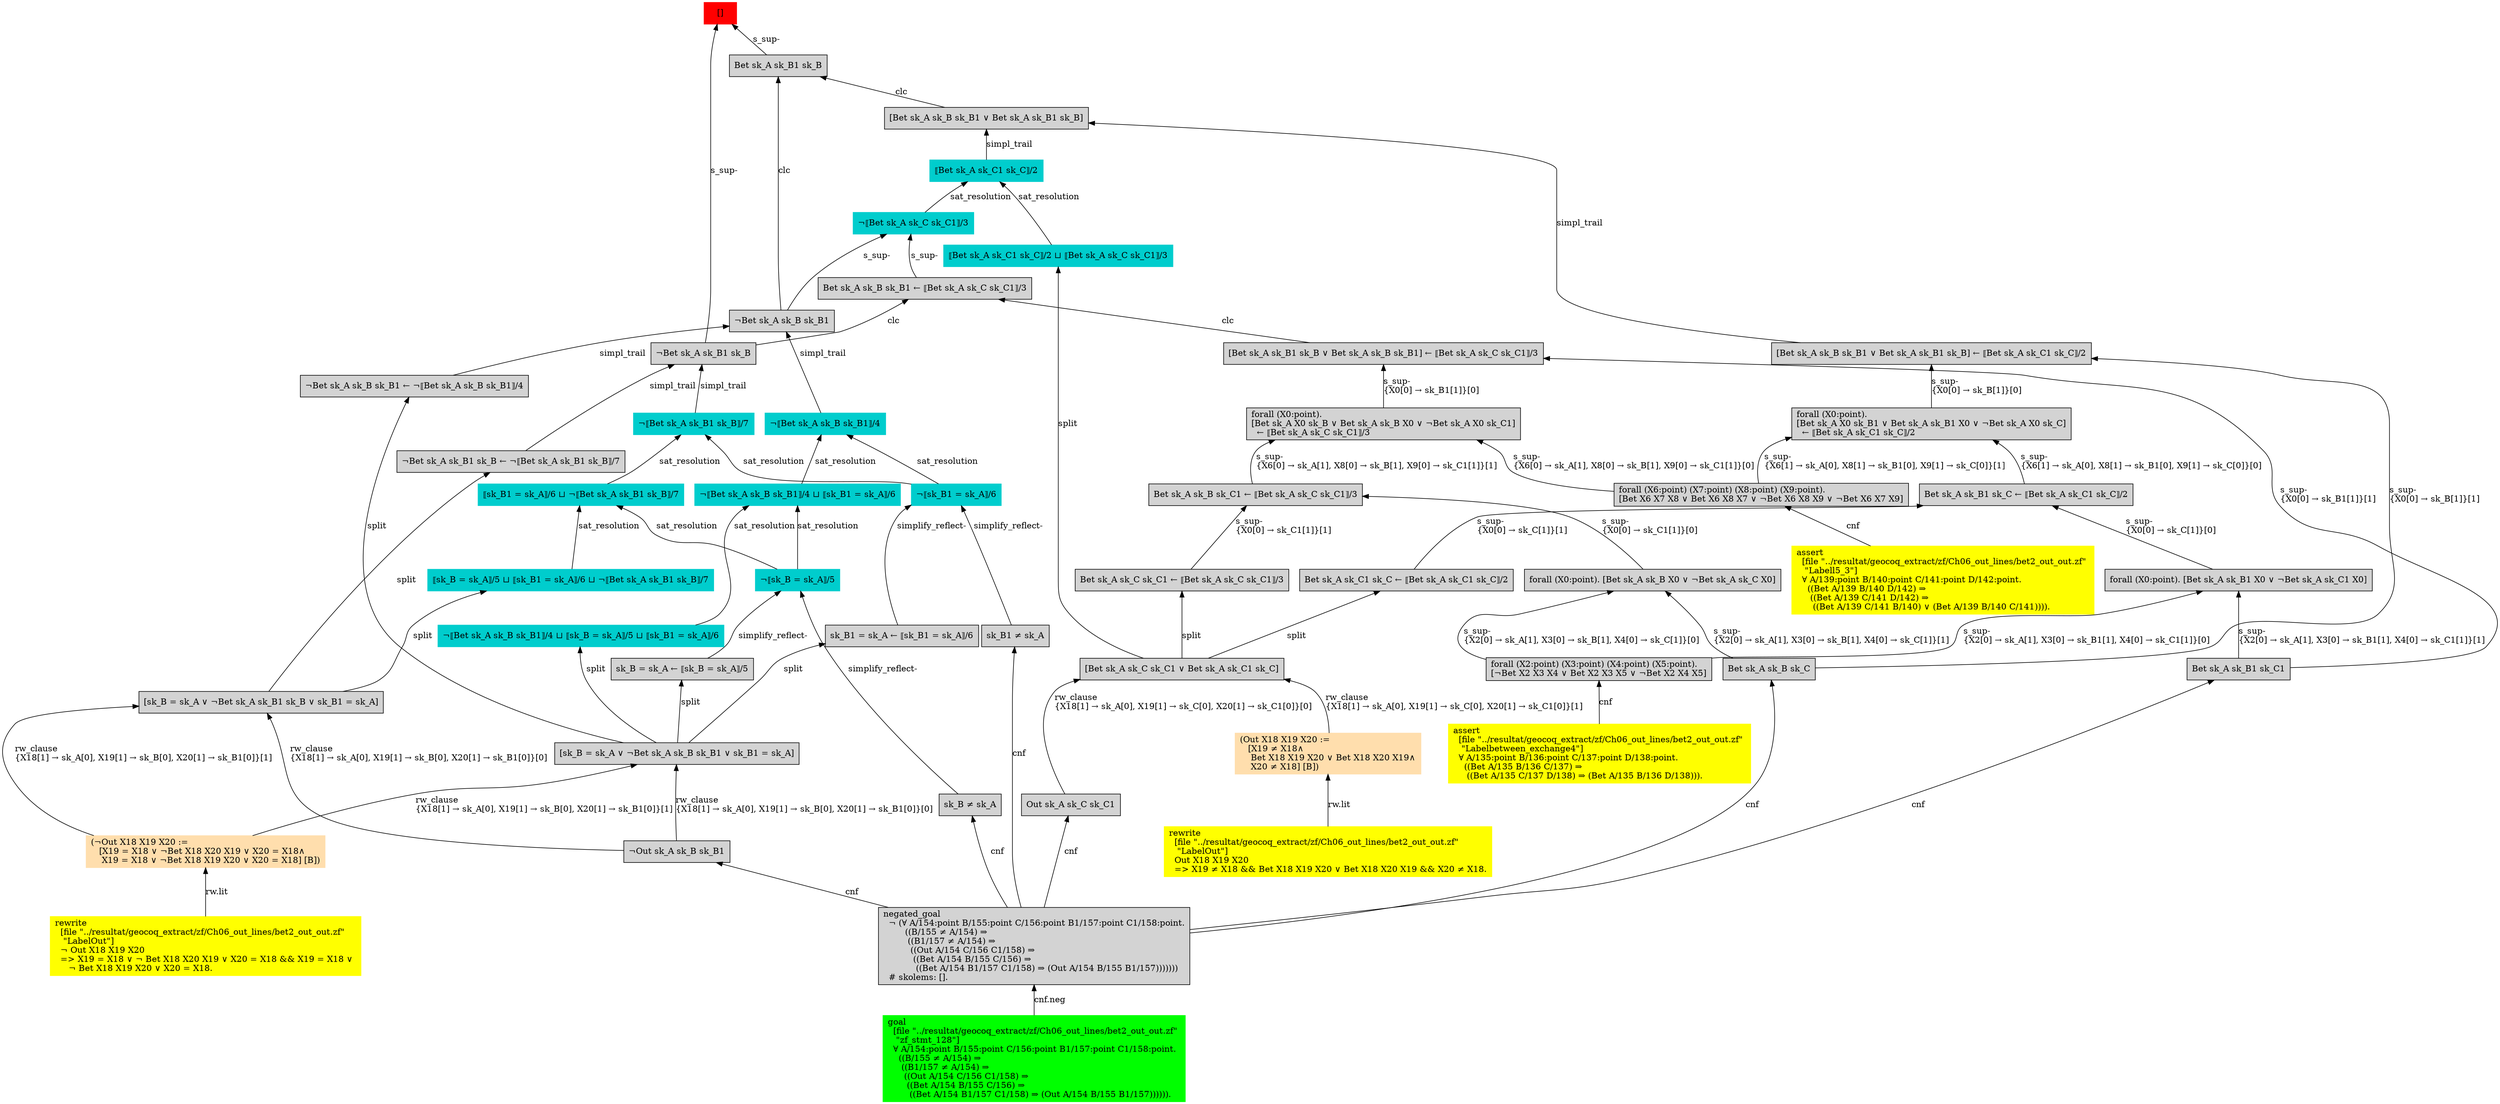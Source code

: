 digraph "unsat_graph" {
  vertex_0 [color=red, label="[]", shape=box, style=filled];
  vertex_0 -> vertex_1 [label="s_sup-\l", dir="back"];
  vertex_1 [shape=box, label="¬Bet sk_A sk_B1 sk_B\l", style=filled];
  vertex_1 -> vertex_2 [label="simpl_trail", dir="back"];
  vertex_2 [color=cyan3, shape=box, label="¬⟦Bet sk_A sk_B1 sk_B⟧/7\l", style=filled];
  vertex_2 -> vertex_3 [label="sat_resolution", dir="back"];
  vertex_3 [color=cyan3, shape=box, label="¬⟦sk_B1 = sk_A⟧/6\l", style=filled];
  vertex_3 -> vertex_4 [label="simplify_reflect-", dir="back"];
  vertex_4 [shape=box, label="sk_B1 ≠ sk_A\l", style=filled];
  vertex_4 -> vertex_5 [label="cnf", dir="back"];
  vertex_5 [shape=box, label="negated_goal\l  ¬ (∀ A/154:point B/155:point C/156:point B1/157:point C1/158:point.\l        ((B/155 ≠ A/154) ⇒\l         ((B1/157 ≠ A/154) ⇒\l          ((Out A/154 C/156 C1/158) ⇒\l           ((Bet A/154 B/155 C/156) ⇒\l            ((Bet A/154 B1/157 C1/158) ⇒ (Out A/154 B/155 B1/157)))))))\l  # skolems: [].\l", style=filled];
  vertex_5 -> vertex_6 [label="cnf.neg", dir="back"];
  vertex_6 [color=green, shape=box, label="goal\l  [file \"../resultat/geocoq_extract/zf/Ch06_out_lines/bet2_out_out.zf\" \l   \"zf_stmt_128\"]\l  ∀ A/154:point B/155:point C/156:point B1/157:point C1/158:point.\l    ((B/155 ≠ A/154) ⇒\l     ((B1/157 ≠ A/154) ⇒\l      ((Out A/154 C/156 C1/158) ⇒\l       ((Bet A/154 B/155 C/156) ⇒\l        ((Bet A/154 B1/157 C1/158) ⇒ (Out A/154 B/155 B1/157)))))).\l", style=filled];
  vertex_3 -> vertex_7 [label="simplify_reflect-", dir="back"];
  vertex_7 [shape=box, label="sk_B1 = sk_A ← ⟦sk_B1 = sk_A⟧/6\l", style=filled];
  vertex_7 -> vertex_8 [label="split", dir="back"];
  vertex_8 [shape=box, label="[sk_B = sk_A ∨ ¬Bet sk_A sk_B sk_B1 ∨ sk_B1 = sk_A]\l", style=filled];
  vertex_8 -> vertex_9 [label="rw_clause\l\{X18[1] → sk_A[0], X19[1] → sk_B[0], X20[1] → sk_B1[0]\}[1]\l", dir="back"];
  vertex_9 [color=navajowhite, shape=box, label="(¬Out X18 X19 X20 :=\l   [X19 = X18 ∨ ¬Bet X18 X20 X19 ∨ X20 = X18∧\l    X19 = X18 ∨ ¬Bet X18 X19 X20 ∨ X20 = X18] [B])\l", style=filled];
  vertex_9 -> vertex_10 [label="rw.lit", dir="back"];
  vertex_10 [color=yellow, shape=box, label="rewrite\l  [file \"../resultat/geocoq_extract/zf/Ch06_out_lines/bet2_out_out.zf\" \l   \"LabelOut\"]\l  ¬ Out X18 X19 X20\l  =\> X19 = X18 ∨ ¬ Bet X18 X20 X19 ∨ X20 = X18 && X19 = X18 ∨ \l     ¬ Bet X18 X19 X20 ∨ X20 = X18.\l", style=filled];
  vertex_8 -> vertex_11 [label="rw_clause\l\{X18[1] → sk_A[0], X19[1] → sk_B[0], X20[1] → sk_B1[0]\}[0]\l", dir="back"];
  vertex_11 [shape=box, label="¬Out sk_A sk_B sk_B1\l", style=filled];
  vertex_11 -> vertex_5 [label="cnf", dir="back"];
  vertex_2 -> vertex_12 [label="sat_resolution", dir="back"];
  vertex_12 [color=cyan3, shape=box, label="⟦sk_B1 = sk_A⟧/6 ⊔ ¬⟦Bet sk_A sk_B1 sk_B⟧/7\l", style=filled];
  vertex_12 -> vertex_13 [label="sat_resolution", dir="back"];
  vertex_13 [color=cyan3, shape=box, label="¬⟦sk_B = sk_A⟧/5\l", style=filled];
  vertex_13 -> vertex_14 [label="simplify_reflect-", dir="back"];
  vertex_14 [shape=box, label="sk_B ≠ sk_A\l", style=filled];
  vertex_14 -> vertex_5 [label="cnf", dir="back"];
  vertex_13 -> vertex_15 [label="simplify_reflect-", dir="back"];
  vertex_15 [shape=box, label="sk_B = sk_A ← ⟦sk_B = sk_A⟧/5\l", style=filled];
  vertex_15 -> vertex_8 [label="split", dir="back"];
  vertex_12 -> vertex_16 [label="sat_resolution", dir="back"];
  vertex_16 [color=cyan3, shape=box, label="⟦sk_B = sk_A⟧/5 ⊔ ⟦sk_B1 = sk_A⟧/6 ⊔ ¬⟦Bet sk_A sk_B1 sk_B⟧/7\l", style=filled];
  vertex_16 -> vertex_17 [label="split", dir="back"];
  vertex_17 [shape=box, label="[sk_B = sk_A ∨ ¬Bet sk_A sk_B1 sk_B ∨ sk_B1 = sk_A]\l", style=filled];
  vertex_17 -> vertex_9 [label="rw_clause\l\{X18[1] → sk_A[0], X19[1] → sk_B[0], X20[1] → sk_B1[0]\}[1]\l", dir="back"];
  vertex_17 -> vertex_11 [label="rw_clause\l\{X18[1] → sk_A[0], X19[1] → sk_B[0], X20[1] → sk_B1[0]\}[0]\l", dir="back"];
  vertex_1 -> vertex_18 [label="simpl_trail", dir="back"];
  vertex_18 [shape=box, label="¬Bet sk_A sk_B1 sk_B ← ¬⟦Bet sk_A sk_B1 sk_B⟧/7\l", style=filled];
  vertex_18 -> vertex_17 [label="split", dir="back"];
  vertex_0 -> vertex_19 [label="s_sup-\l", dir="back"];
  vertex_19 [shape=box, label="Bet sk_A sk_B1 sk_B\l", style=filled];
  vertex_19 -> vertex_20 [label="clc", dir="back"];
  vertex_20 [shape=box, label="¬Bet sk_A sk_B sk_B1\l", style=filled];
  vertex_20 -> vertex_21 [label="simpl_trail", dir="back"];
  vertex_21 [color=cyan3, shape=box, label="¬⟦Bet sk_A sk_B sk_B1⟧/4\l", style=filled];
  vertex_21 -> vertex_3 [label="sat_resolution", dir="back"];
  vertex_21 -> vertex_22 [label="sat_resolution", dir="back"];
  vertex_22 [color=cyan3, shape=box, label="¬⟦Bet sk_A sk_B sk_B1⟧/4 ⊔ ⟦sk_B1 = sk_A⟧/6\l", style=filled];
  vertex_22 -> vertex_13 [label="sat_resolution", dir="back"];
  vertex_22 -> vertex_23 [label="sat_resolution", dir="back"];
  vertex_23 [color=cyan3, shape=box, label="¬⟦Bet sk_A sk_B sk_B1⟧/4 ⊔ ⟦sk_B = sk_A⟧/5 ⊔ ⟦sk_B1 = sk_A⟧/6\l", style=filled];
  vertex_23 -> vertex_8 [label="split", dir="back"];
  vertex_20 -> vertex_24 [label="simpl_trail", dir="back"];
  vertex_24 [shape=box, label="¬Bet sk_A sk_B sk_B1 ← ¬⟦Bet sk_A sk_B sk_B1⟧/4\l", style=filled];
  vertex_24 -> vertex_8 [label="split", dir="back"];
  vertex_19 -> vertex_25 [label="clc", dir="back"];
  vertex_25 [shape=box, label="[Bet sk_A sk_B sk_B1 ∨ Bet sk_A sk_B1 sk_B]\l", style=filled];
  vertex_25 -> vertex_26 [label="simpl_trail", dir="back"];
  vertex_26 [color=cyan3, shape=box, label="⟦Bet sk_A sk_C1 sk_C⟧/2\l", style=filled];
  vertex_26 -> vertex_27 [label="sat_resolution", dir="back"];
  vertex_27 [color=cyan3, shape=box, label="¬⟦Bet sk_A sk_C sk_C1⟧/3\l", style=filled];
  vertex_27 -> vertex_20 [label="s_sup-\l", dir="back"];
  vertex_27 -> vertex_28 [label="s_sup-\l", dir="back"];
  vertex_28 [shape=box, label="Bet sk_A sk_B sk_B1 ← ⟦Bet sk_A sk_C sk_C1⟧/3\l", style=filled];
  vertex_28 -> vertex_1 [label="clc", dir="back"];
  vertex_28 -> vertex_29 [label="clc", dir="back"];
  vertex_29 [shape=box, label="[Bet sk_A sk_B1 sk_B ∨ Bet sk_A sk_B sk_B1] ← ⟦Bet sk_A sk_C sk_C1⟧/3\l", style=filled];
  vertex_29 -> vertex_30 [label="s_sup-\l\{X0[0] → sk_B1[1]\}[0]\l", dir="back"];
  vertex_30 [shape=box, label="forall (X0:point).\l[Bet sk_A X0 sk_B ∨ Bet sk_A sk_B X0 ∨ ¬Bet sk_A X0 sk_C1]\l  ← ⟦Bet sk_A sk_C sk_C1⟧/3\l", style=filled];
  vertex_30 -> vertex_31 [label="s_sup-\l\{X6[0] → sk_A[1], X8[0] → sk_B[1], X9[0] → sk_C1[1]\}[0]\l", dir="back"];
  vertex_31 [shape=box, label="forall (X6:point) (X7:point) (X8:point) (X9:point).\l[Bet X6 X7 X8 ∨ Bet X6 X8 X7 ∨ ¬Bet X6 X8 X9 ∨ ¬Bet X6 X7 X9]\l", style=filled];
  vertex_31 -> vertex_32 [label="cnf", dir="back"];
  vertex_32 [color=yellow, shape=box, label="assert\l  [file \"../resultat/geocoq_extract/zf/Ch06_out_lines/bet2_out_out.zf\" \l   \"Labell5_3\"]\l  ∀ A/139:point B/140:point C/141:point D/142:point.\l    ((Bet A/139 B/140 D/142) ⇒\l     ((Bet A/139 C/141 D/142) ⇒\l      ((Bet A/139 C/141 B/140) ∨ (Bet A/139 B/140 C/141)))).\l", style=filled];
  vertex_30 -> vertex_33 [label="s_sup-\l\{X6[0] → sk_A[1], X8[0] → sk_B[1], X9[0] → sk_C1[1]\}[1]\l", dir="back"];
  vertex_33 [shape=box, label="Bet sk_A sk_B sk_C1 ← ⟦Bet sk_A sk_C sk_C1⟧/3\l", style=filled];
  vertex_33 -> vertex_34 [label="s_sup-\l\{X0[0] → sk_C1[1]\}[0]\l", dir="back"];
  vertex_34 [shape=box, label="forall (X0:point). [Bet sk_A sk_B X0 ∨ ¬Bet sk_A sk_C X0]\l", style=filled];
  vertex_34 -> vertex_35 [label="s_sup-\l\{X2[0] → sk_A[1], X3[0] → sk_B[1], X4[0] → sk_C[1]\}[0]\l", dir="back"];
  vertex_35 [shape=box, label="forall (X2:point) (X3:point) (X4:point) (X5:point).\l[¬Bet X2 X3 X4 ∨ Bet X2 X3 X5 ∨ ¬Bet X2 X4 X5]\l", style=filled];
  vertex_35 -> vertex_36 [label="cnf", dir="back"];
  vertex_36 [color=yellow, shape=box, label="assert\l  [file \"../resultat/geocoq_extract/zf/Ch06_out_lines/bet2_out_out.zf\" \l   \"Labelbetween_exchange4\"]\l  ∀ A/135:point B/136:point C/137:point D/138:point.\l    ((Bet A/135 B/136 C/137) ⇒\l     ((Bet A/135 C/137 D/138) ⇒ (Bet A/135 B/136 D/138))).\l", style=filled];
  vertex_34 -> vertex_37 [label="s_sup-\l\{X2[0] → sk_A[1], X3[0] → sk_B[1], X4[0] → sk_C[1]\}[1]\l", dir="back"];
  vertex_37 [shape=box, label="Bet sk_A sk_B sk_C\l", style=filled];
  vertex_37 -> vertex_5 [label="cnf", dir="back"];
  vertex_33 -> vertex_38 [label="s_sup-\l\{X0[0] → sk_C1[1]\}[1]\l", dir="back"];
  vertex_38 [shape=box, label="Bet sk_A sk_C sk_C1 ← ⟦Bet sk_A sk_C sk_C1⟧/3\l", style=filled];
  vertex_38 -> vertex_39 [label="split", dir="back"];
  vertex_39 [shape=box, label="[Bet sk_A sk_C sk_C1 ∨ Bet sk_A sk_C1 sk_C]\l", style=filled];
  vertex_39 -> vertex_40 [label="rw_clause\l\{X18[1] → sk_A[0], X19[1] → sk_C[0], X20[1] → sk_C1[0]\}[1]\l", dir="back"];
  vertex_40 [color=navajowhite, shape=box, label="(Out X18 X19 X20 :=\l   [X19 ≠ X18∧\l    Bet X18 X19 X20 ∨ Bet X18 X20 X19∧\l    X20 ≠ X18] [B])\l", style=filled];
  vertex_40 -> vertex_41 [label="rw.lit", dir="back"];
  vertex_41 [color=yellow, shape=box, label="rewrite\l  [file \"../resultat/geocoq_extract/zf/Ch06_out_lines/bet2_out_out.zf\" \l   \"LabelOut\"]\l  Out X18 X19 X20\l  =\> X19 ≠ X18 && Bet X18 X19 X20 ∨ Bet X18 X20 X19 && X20 ≠ X18.\l", style=filled];
  vertex_39 -> vertex_42 [label="rw_clause\l\{X18[1] → sk_A[0], X19[1] → sk_C[0], X20[1] → sk_C1[0]\}[0]\l", dir="back"];
  vertex_42 [shape=box, label="Out sk_A sk_C sk_C1\l", style=filled];
  vertex_42 -> vertex_5 [label="cnf", dir="back"];
  vertex_29 -> vertex_43 [label="s_sup-\l\{X0[0] → sk_B1[1]\}[1]\l", dir="back"];
  vertex_43 [shape=box, label="Bet sk_A sk_B1 sk_C1\l", style=filled];
  vertex_43 -> vertex_5 [label="cnf", dir="back"];
  vertex_26 -> vertex_44 [label="sat_resolution", dir="back"];
  vertex_44 [color=cyan3, shape=box, label="⟦Bet sk_A sk_C1 sk_C⟧/2 ⊔ ⟦Bet sk_A sk_C sk_C1⟧/3\l", style=filled];
  vertex_44 -> vertex_39 [label="split", dir="back"];
  vertex_25 -> vertex_45 [label="simpl_trail", dir="back"];
  vertex_45 [shape=box, label="[Bet sk_A sk_B sk_B1 ∨ Bet sk_A sk_B1 sk_B] ← ⟦Bet sk_A sk_C1 sk_C⟧/2\l", style=filled];
  vertex_45 -> vertex_46 [label="s_sup-\l\{X0[0] → sk_B[1]\}[0]\l", dir="back"];
  vertex_46 [shape=box, label="forall (X0:point).\l[Bet sk_A X0 sk_B1 ∨ Bet sk_A sk_B1 X0 ∨ ¬Bet sk_A X0 sk_C]\l  ← ⟦Bet sk_A sk_C1 sk_C⟧/2\l", style=filled];
  vertex_46 -> vertex_31 [label="s_sup-\l\{X6[1] → sk_A[0], X8[1] → sk_B1[0], X9[1] → sk_C[0]\}[1]\l", dir="back"];
  vertex_46 -> vertex_47 [label="s_sup-\l\{X6[1] → sk_A[0], X8[1] → sk_B1[0], X9[1] → sk_C[0]\}[0]\l", dir="back"];
  vertex_47 [shape=box, label="Bet sk_A sk_B1 sk_C ← ⟦Bet sk_A sk_C1 sk_C⟧/2\l", style=filled];
  vertex_47 -> vertex_48 [label="s_sup-\l\{X0[0] → sk_C[1]\}[0]\l", dir="back"];
  vertex_48 [shape=box, label="forall (X0:point). [Bet sk_A sk_B1 X0 ∨ ¬Bet sk_A sk_C1 X0]\l", style=filled];
  vertex_48 -> vertex_35 [label="s_sup-\l\{X2[0] → sk_A[1], X3[0] → sk_B1[1], X4[0] → sk_C1[1]\}[0]\l", dir="back"];
  vertex_48 -> vertex_43 [label="s_sup-\l\{X2[0] → sk_A[1], X3[0] → sk_B1[1], X4[0] → sk_C1[1]\}[1]\l", dir="back"];
  vertex_47 -> vertex_49 [label="s_sup-\l\{X0[0] → sk_C[1]\}[1]\l", dir="back"];
  vertex_49 [shape=box, label="Bet sk_A sk_C1 sk_C ← ⟦Bet sk_A sk_C1 sk_C⟧/2\l", style=filled];
  vertex_49 -> vertex_39 [label="split", dir="back"];
  vertex_45 -> vertex_37 [label="s_sup-\l\{X0[0] → sk_B[1]\}[1]\l", dir="back"];
  }


